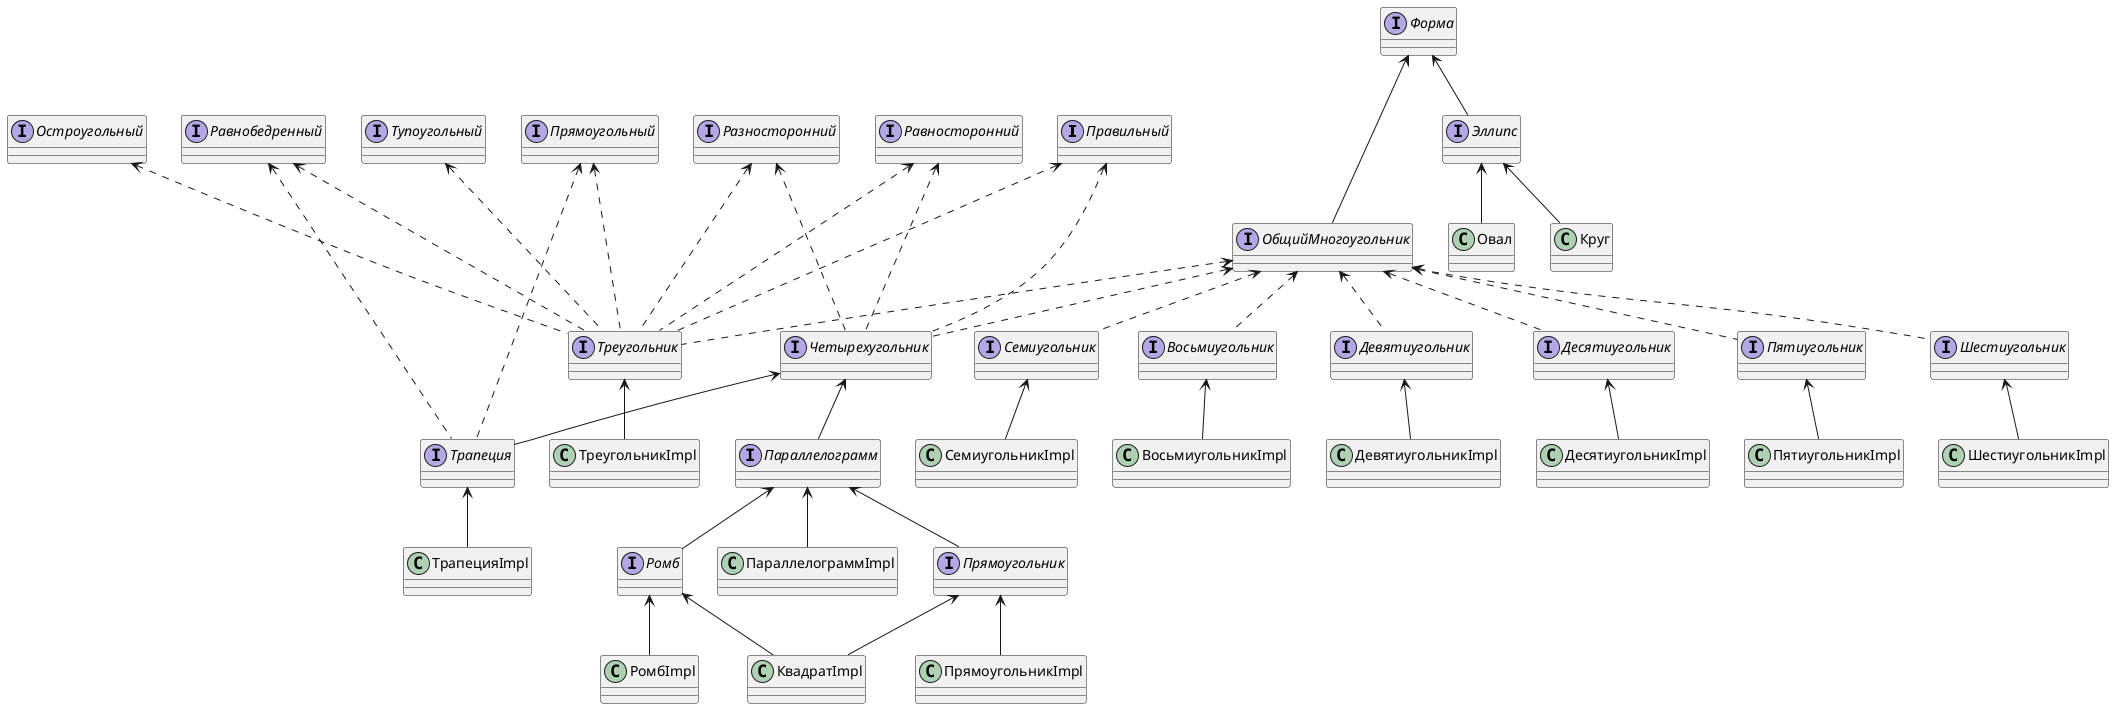 @startuml
'https://plantuml.com/class-diagram

interface Правильный
interface Равносторонний
interface Разносторонний
interface Равнобедренный
interface Прямоугольный
interface Остроугольный
interface Тупоугольный

interface Форма
interface ОбщийМногоугольник
interface Эллипс
class Круг
class Овал

interface Треугольник
class ТреугольникImpl



interface Четырехугольник
interface Параллелограмм
class ПараллелограммImpl

interface Прямоугольник
class ПрямоугольникImpl

interface Ромб
class РомбImpl

class КвадратImpl

interface Трапеция
class ТрапецияImpl



interface Пятиугольник
class ПятиугольникImpl

interface Шестиугольник
class ШестиугольникImpl

interface Семиугольник
class СемиугольникImpl

interface Восьмиугольник
class ВосьмиугольникImpl

interface Девятиугольник
class ДевятиугольникImpl

interface Десятиугольник
class ДесятиугольникImpl


Правильный <... Треугольник
Равносторонний <... Треугольник
Разносторонний <... Треугольник
Равнобедренный <... Треугольник
Прямоугольный <... Треугольник
Остроугольный <... Треугольник
Тупоугольный <... Треугольник

Правильный <... Четырехугольник
Равносторонний <..Четырехугольник
Разносторонний <..Четырехугольник

'Правильный <.. Четырехугольник
'Правильный <.. Пятиугольник
'Правильный <.. Шестиугольник
'Правильный <.. Восьмиугольник
'Правильный <.. Десятиугольник

Форма <--- ОбщийМногоугольник

'ветка элипсов
Форма <-- Эллипс
Эллипс <-- Круг
Эллипс <-- Овал

'ветка треугольников
ОбщийМногоугольник <.. Треугольник
Треугольник <-- ТреугольникImpl


'ветка четырехугольников
ОбщийМногоугольник <.. Четырехугольник
Четырехугольник <-- Параллелограмм
Параллелограмм <-- ПараллелограммImpl
Параллелограмм <-- Прямоугольник
Прямоугольник <-- ПрямоугольникImpl
Параллелограмм <-- Ромб
Ромб <-- РомбImpl
Прямоугольник <-- КвадратImpl
Ромб <-- КвадратImpl
Четырехугольник <-- Трапеция
Трапеция <-- ТрапецияImpl



Равнобедренный <.... Трапеция
Прямоугольный <.... Трапеция



ОбщийМногоугольник <.. Пятиугольник
ОбщийМногоугольник <.. Шестиугольник
ОбщийМногоугольник <.. Семиугольник
ОбщийМногоугольник <.. Восьмиугольник
ОбщийМногоугольник <.. Девятиугольник
ОбщийМногоугольник <.. Десятиугольник



Пятиугольник  <-- ПятиугольникImpl
Шестиугольник  <-- ШестиугольникImpl
Семиугольник  <-- СемиугольникImpl
Восьмиугольник  <-- ВосьмиугольникImpl
Девятиугольник  <-- ДевятиугольникImpl
Десятиугольник  <-- ДесятиугольникImpl
@enduml